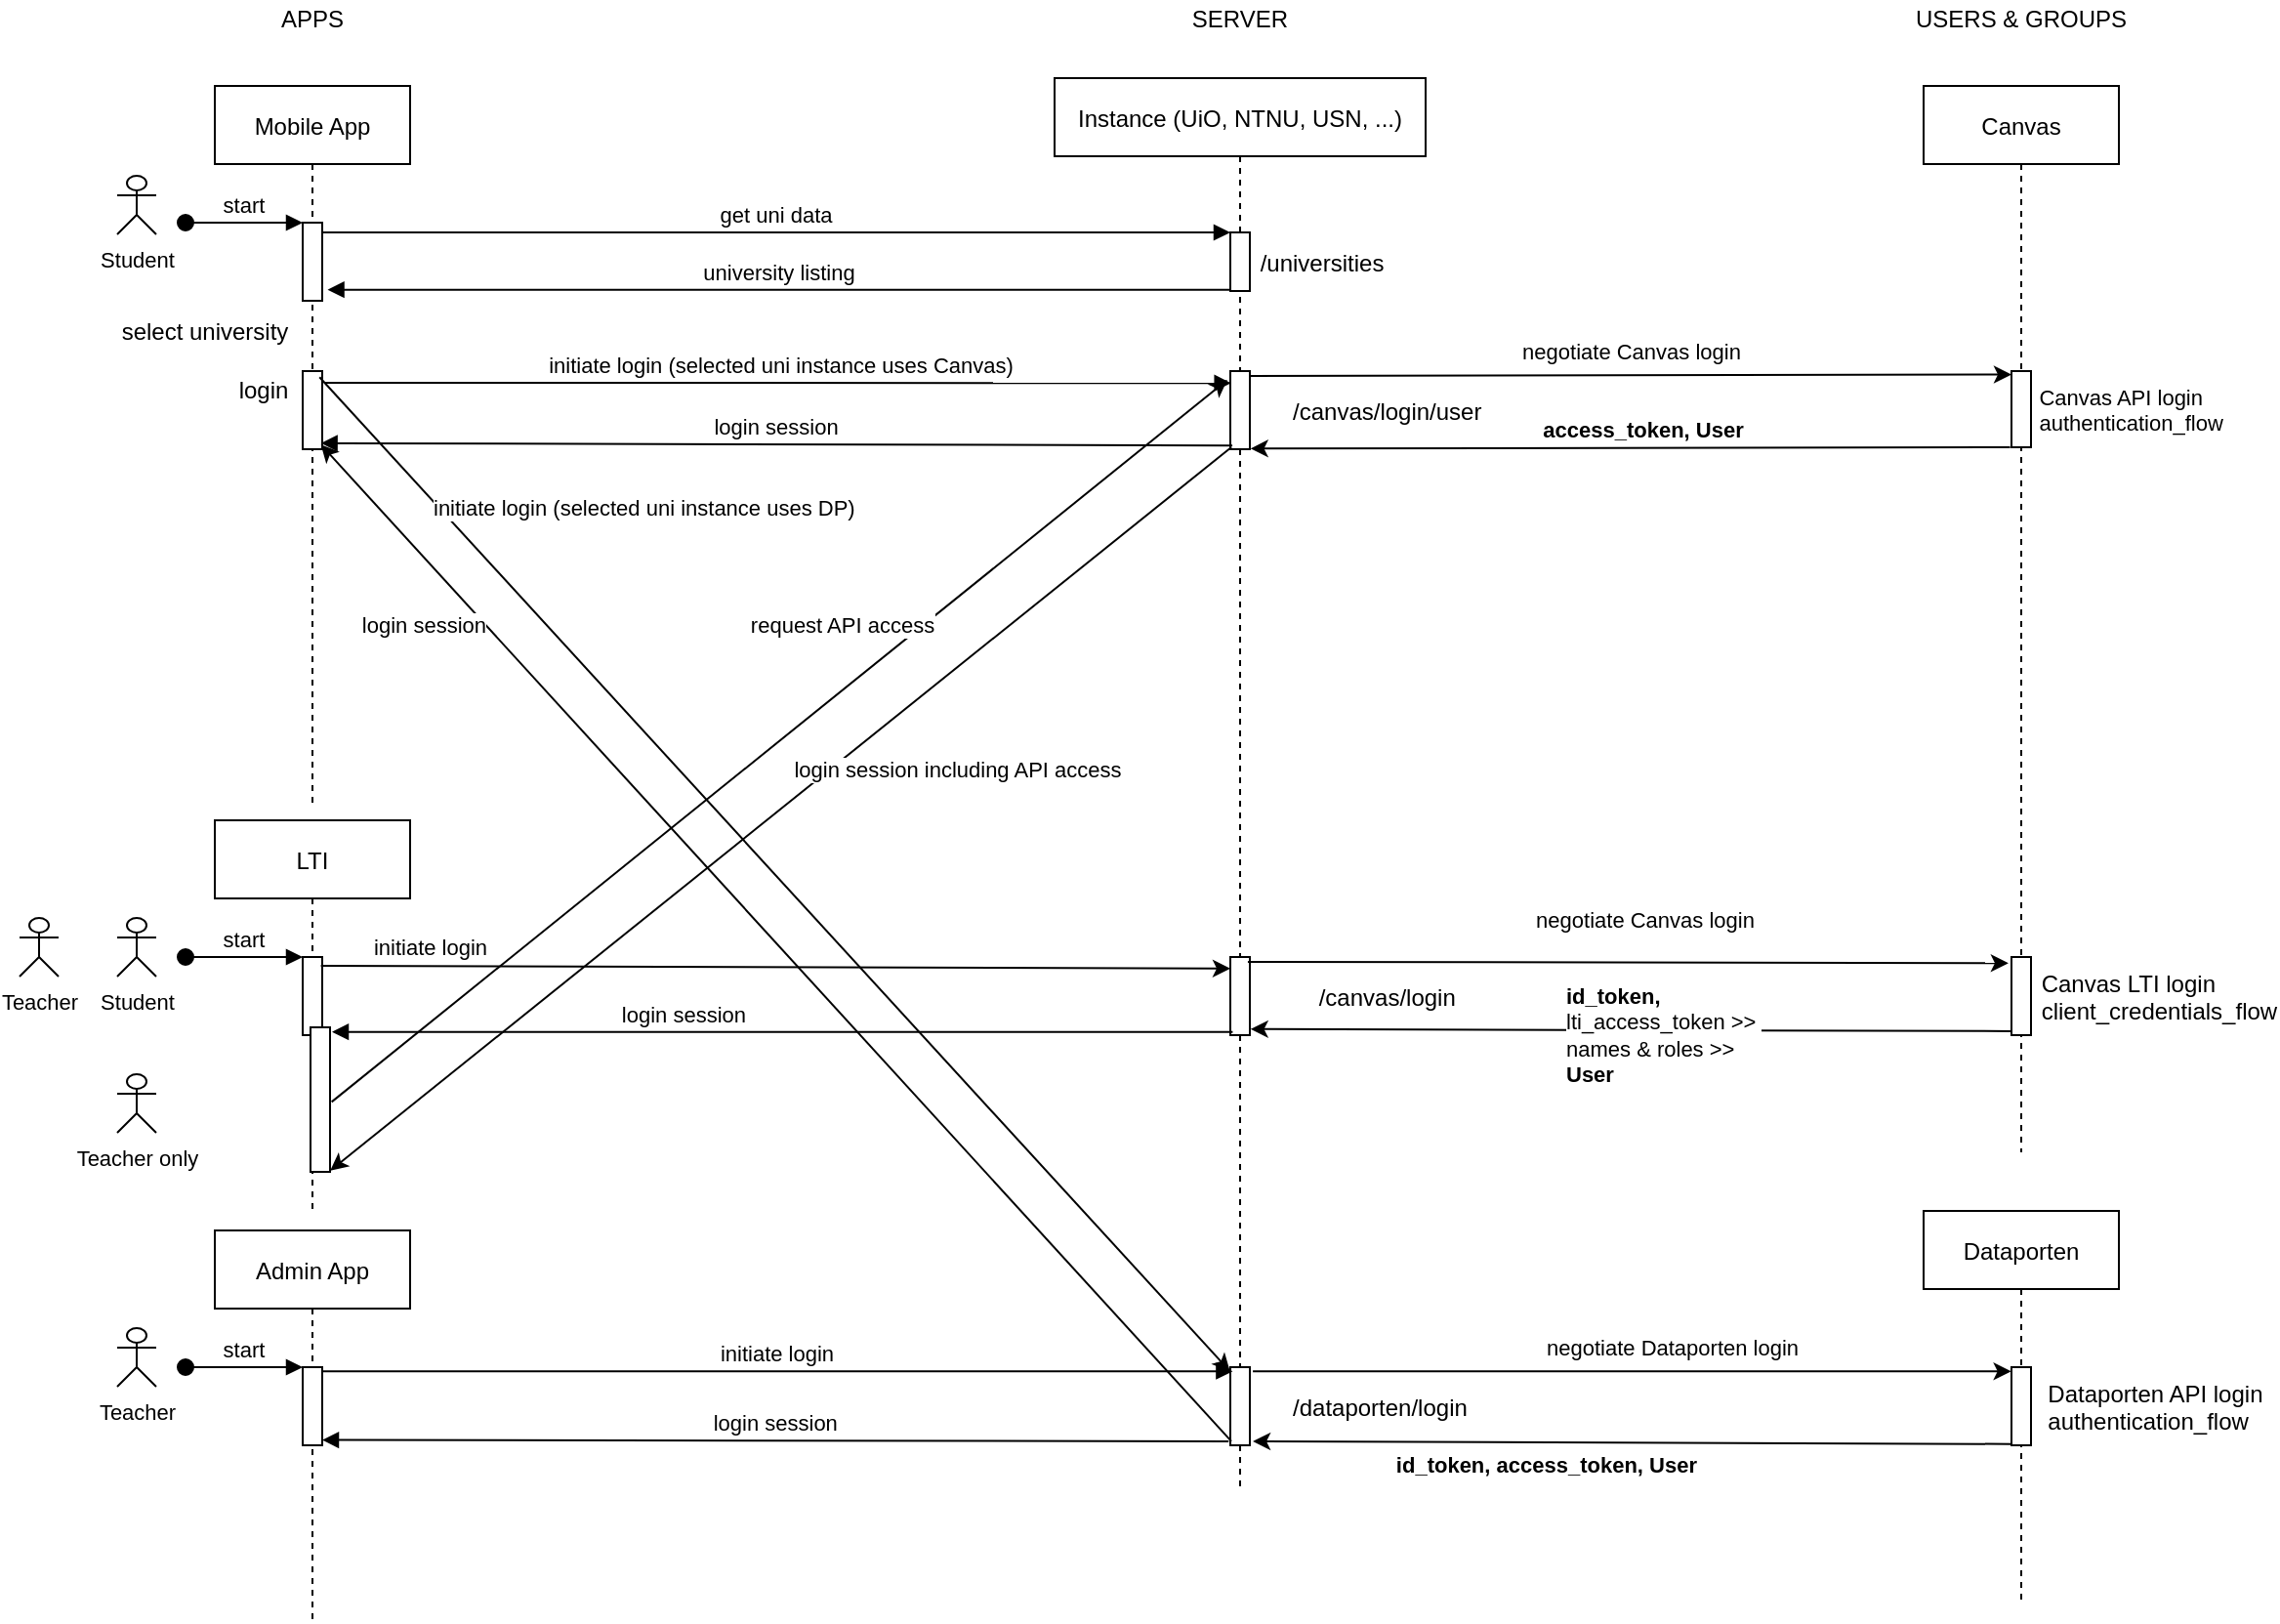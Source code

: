 <mxfile version="14.5.1" type="device"><diagram id="kgpKYQtTHZ0yAKxKKP6v" name="Page-1"><mxGraphModel dx="1425" dy="841" grid="1" gridSize="10" guides="1" tooltips="1" connect="1" arrows="1" fold="1" page="1" pageScale="1" pageWidth="2336" pageHeight="1654" math="0" shadow="0"><root><mxCell id="0"/><mxCell id="1" parent="0"/><mxCell id="3nuBFxr9cyL0pnOWT2aG-1" value="Mobile App" style="shape=umlLifeline;perimeter=lifelinePerimeter;container=1;collapsible=0;recursiveResize=0;rounded=0;shadow=0;strokeWidth=1;" parent="1" vertex="1"><mxGeometry x="120" y="54" width="100" height="370" as="geometry"/></mxCell><mxCell id="3nuBFxr9cyL0pnOWT2aG-2" value="" style="points=[];perimeter=orthogonalPerimeter;rounded=0;shadow=0;strokeWidth=1;" parent="3nuBFxr9cyL0pnOWT2aG-1" vertex="1"><mxGeometry x="45" y="70" width="10" height="40" as="geometry"/></mxCell><mxCell id="3nuBFxr9cyL0pnOWT2aG-3" value="start" style="verticalAlign=bottom;startArrow=oval;endArrow=block;startSize=8;shadow=0;strokeWidth=1;" parent="3nuBFxr9cyL0pnOWT2aG-1" target="3nuBFxr9cyL0pnOWT2aG-2" edge="1"><mxGeometry relative="1" as="geometry"><mxPoint x="-15" y="70" as="sourcePoint"/></mxGeometry></mxCell><mxCell id="M-drGQzFIw5N4Onpqm9_-17" value="" style="points=[];perimeter=orthogonalPerimeter;rounded=0;shadow=0;strokeWidth=1;" parent="3nuBFxr9cyL0pnOWT2aG-1" vertex="1"><mxGeometry x="45" y="146" width="10" height="40" as="geometry"/></mxCell><mxCell id="3nuBFxr9cyL0pnOWT2aG-5" value="Canvas" style="shape=umlLifeline;perimeter=lifelinePerimeter;container=1;collapsible=0;recursiveResize=0;rounded=0;shadow=0;strokeWidth=1;" parent="1" vertex="1"><mxGeometry x="995" y="54" width="100" height="546" as="geometry"/></mxCell><mxCell id="M-drGQzFIw5N4Onpqm9_-30" value="    Canvas API login&#10;    authentication_flow" style="points=[];perimeter=orthogonalPerimeter;rounded=0;shadow=0;strokeWidth=1;align=left;fontSize=11;" parent="3nuBFxr9cyL0pnOWT2aG-5" vertex="1"><mxGeometry x="45" y="146" width="10" height="39" as="geometry"/></mxCell><mxCell id="M-drGQzFIw5N4Onpqm9_-38" value="    Canvas LTI login&#10;    client_credentials_flow" style="points=[];perimeter=orthogonalPerimeter;rounded=0;shadow=0;strokeWidth=1;align=left;" parent="3nuBFxr9cyL0pnOWT2aG-5" vertex="1"><mxGeometry x="45" y="446" width="10" height="40" as="geometry"/></mxCell><mxCell id="3nuBFxr9cyL0pnOWT2aG-8" value="get uni data" style="verticalAlign=bottom;endArrow=block;entryX=0;entryY=0;shadow=0;strokeWidth=1;" parent="1" source="3nuBFxr9cyL0pnOWT2aG-2" target="3nuBFxr9cyL0pnOWT2aG-6" edge="1"><mxGeometry relative="1" as="geometry"><mxPoint x="275" y="134" as="sourcePoint"/></mxGeometry></mxCell><mxCell id="3nuBFxr9cyL0pnOWT2aG-9" value="university listing" style="verticalAlign=bottom;endArrow=block;shadow=0;strokeWidth=1;entryX=1.276;entryY=0.858;entryDx=0;entryDy=0;entryPerimeter=0;" parent="1" source="3nuBFxr9cyL0pnOWT2aG-6" target="3nuBFxr9cyL0pnOWT2aG-2" edge="1"><mxGeometry relative="1" as="geometry"><mxPoint x="240" y="174" as="sourcePoint"/><mxPoint x="180" y="174" as="targetPoint"/></mxGeometry></mxCell><mxCell id="M-drGQzFIw5N4Onpqm9_-1" value="Instance (UiO, NTNU, USN, ...)" style="shape=umlLifeline;perimeter=lifelinePerimeter;container=1;collapsible=0;recursiveResize=0;rounded=0;shadow=0;strokeWidth=1;" parent="1" vertex="1"><mxGeometry x="550" y="50" width="190" height="724" as="geometry"/></mxCell><mxCell id="3nuBFxr9cyL0pnOWT2aG-6" value="    /universities" style="points=[];perimeter=orthogonalPerimeter;rounded=0;shadow=0;strokeWidth=1;align=left;" parent="M-drGQzFIw5N4Onpqm9_-1" vertex="1"><mxGeometry x="90" y="79" width="10" height="30" as="geometry"/></mxCell><mxCell id="M-drGQzFIw5N4Onpqm9_-22" value="         /canvas/login/user" style="points=[];perimeter=orthogonalPerimeter;rounded=0;shadow=0;strokeWidth=1;align=left;" parent="M-drGQzFIw5N4Onpqm9_-1" vertex="1"><mxGeometry x="90" y="150" width="10" height="40" as="geometry"/></mxCell><mxCell id="M-drGQzFIw5N4Onpqm9_-35" value="             /canvas/login" style="points=[];perimeter=orthogonalPerimeter;rounded=0;shadow=0;strokeWidth=1;align=left;" parent="M-drGQzFIw5N4Onpqm9_-1" vertex="1"><mxGeometry x="90" y="450" width="10" height="40" as="geometry"/></mxCell><mxCell id="M-drGQzFIw5N4Onpqm9_-46" value="         /dataporten/login" style="points=[];perimeter=orthogonalPerimeter;rounded=0;shadow=0;strokeWidth=1;align=left;" parent="M-drGQzFIw5N4Onpqm9_-1" vertex="1"><mxGeometry x="90" y="660" width="10" height="40" as="geometry"/></mxCell><mxCell id="M-drGQzFIw5N4Onpqm9_-3" value="select university" style="text;html=1;strokeColor=none;fillColor=none;align=center;verticalAlign=middle;whiteSpace=wrap;rounded=0;" parent="1" vertex="1"><mxGeometry x="70" y="170" width="90" height="20" as="geometry"/></mxCell><mxCell id="M-drGQzFIw5N4Onpqm9_-4" value="login" style="text;html=1;strokeColor=none;fillColor=none;align=center;verticalAlign=middle;whiteSpace=wrap;rounded=0;" parent="1" vertex="1"><mxGeometry x="130" y="200" width="30" height="20" as="geometry"/></mxCell><mxCell id="M-drGQzFIw5N4Onpqm9_-5" value="Admin App" style="shape=umlLifeline;perimeter=lifelinePerimeter;container=1;collapsible=0;recursiveResize=0;rounded=0;shadow=0;strokeWidth=1;" parent="1" vertex="1"><mxGeometry x="120" y="640" width="100" height="200" as="geometry"/></mxCell><mxCell id="M-drGQzFIw5N4Onpqm9_-7" value="start" style="verticalAlign=bottom;startArrow=oval;endArrow=block;startSize=8;shadow=0;strokeWidth=1;" parent="M-drGQzFIw5N4Onpqm9_-5" edge="1"><mxGeometry relative="1" as="geometry"><mxPoint x="-15" y="70" as="sourcePoint"/><mxPoint x="45" y="70" as="targetPoint"/></mxGeometry></mxCell><mxCell id="M-drGQzFIw5N4Onpqm9_-44" value="" style="points=[];perimeter=orthogonalPerimeter;rounded=0;shadow=0;strokeWidth=1;" parent="M-drGQzFIw5N4Onpqm9_-5" vertex="1"><mxGeometry x="45" y="70" width="10" height="40" as="geometry"/></mxCell><mxCell id="M-drGQzFIw5N4Onpqm9_-9" value="APPS" style="text;html=1;strokeColor=none;fillColor=none;align=center;verticalAlign=middle;whiteSpace=wrap;rounded=0;" parent="1" vertex="1"><mxGeometry x="150" y="10" width="40" height="20" as="geometry"/></mxCell><mxCell id="M-drGQzFIw5N4Onpqm9_-10" value="USERS &amp;amp; GROUPS" style="text;html=1;strokeColor=none;fillColor=none;align=center;verticalAlign=middle;whiteSpace=wrap;rounded=0;" parent="1" vertex="1"><mxGeometry x="980" y="10" width="130" height="20" as="geometry"/></mxCell><mxCell id="M-drGQzFIw5N4Onpqm9_-11" value="SERVER" style="text;html=1;strokeColor=none;fillColor=none;align=center;verticalAlign=middle;whiteSpace=wrap;rounded=0;" parent="1" vertex="1"><mxGeometry x="615" y="10" width="60" height="20" as="geometry"/></mxCell><mxCell id="M-drGQzFIw5N4Onpqm9_-12" value="LTI" style="shape=umlLifeline;perimeter=lifelinePerimeter;container=1;collapsible=0;recursiveResize=0;rounded=0;shadow=0;strokeWidth=1;" parent="1" vertex="1"><mxGeometry x="120" y="430" width="100" height="200" as="geometry"/></mxCell><mxCell id="M-drGQzFIw5N4Onpqm9_-13" value="" style="points=[];perimeter=orthogonalPerimeter;rounded=0;shadow=0;strokeWidth=1;" parent="M-drGQzFIw5N4Onpqm9_-12" vertex="1"><mxGeometry x="45" y="70" width="10" height="40" as="geometry"/></mxCell><mxCell id="M-drGQzFIw5N4Onpqm9_-14" value="start" style="verticalAlign=bottom;startArrow=oval;endArrow=block;startSize=8;shadow=0;strokeWidth=1;" parent="M-drGQzFIw5N4Onpqm9_-12" target="M-drGQzFIw5N4Onpqm9_-13" edge="1"><mxGeometry relative="1" as="geometry"><mxPoint x="-15" y="70" as="sourcePoint"/></mxGeometry></mxCell><mxCell id="2yfYgAMBDaZCWFnZeNOK-8" value="" style="points=[];perimeter=orthogonalPerimeter;rounded=0;shadow=0;strokeWidth=1;" parent="M-drGQzFIw5N4Onpqm9_-12" vertex="1"><mxGeometry x="49" y="106" width="10" height="74" as="geometry"/></mxCell><mxCell id="M-drGQzFIw5N4Onpqm9_-18" value="initiate login (selected uni instance uses Canvas)" style="verticalAlign=bottom;endArrow=block;shadow=0;strokeWidth=1;entryX=0.034;entryY=0.153;entryDx=0;entryDy=0;entryPerimeter=0;" parent="1" target="M-drGQzFIw5N4Onpqm9_-22" edge="1"><mxGeometry x="0.008" relative="1" as="geometry"><mxPoint x="176" y="206" as="sourcePoint"/><mxPoint x="520" y="209" as="targetPoint"/><mxPoint as="offset"/></mxGeometry></mxCell><mxCell id="M-drGQzFIw5N4Onpqm9_-19" value="login session" style="verticalAlign=bottom;endArrow=block;shadow=0;strokeWidth=1;entryX=0.931;entryY=0.923;entryDx=0;entryDy=0;entryPerimeter=0;exitX=0.103;exitY=0.952;exitDx=0;exitDy=0;exitPerimeter=0;" parent="1" source="M-drGQzFIw5N4Onpqm9_-22" target="M-drGQzFIw5N4Onpqm9_-17" edge="1"><mxGeometry relative="1" as="geometry"><mxPoint x="490" y="237" as="sourcePoint"/><mxPoint x="185" y="174" as="targetPoint"/></mxGeometry></mxCell><mxCell id="M-drGQzFIw5N4Onpqm9_-20" value="Dataporten" style="shape=umlLifeline;perimeter=lifelinePerimeter;container=1;collapsible=0;recursiveResize=0;rounded=0;shadow=0;strokeWidth=1;" parent="1" vertex="1"><mxGeometry x="995" y="630" width="100" height="200" as="geometry"/></mxCell><mxCell id="M-drGQzFIw5N4Onpqm9_-21" value="     Dataporten API login&#10;     authentication_flow" style="points=[];perimeter=orthogonalPerimeter;rounded=0;shadow=0;strokeWidth=1;align=left;" parent="M-drGQzFIw5N4Onpqm9_-20" vertex="1"><mxGeometry x="45" y="80" width="10" height="40" as="geometry"/></mxCell><mxCell id="M-drGQzFIw5N4Onpqm9_-26" value="" style="endArrow=classic;html=1;exitX=0.862;exitY=0.078;exitDx=0;exitDy=0;exitPerimeter=0;entryX=-0.017;entryY=0.053;entryDx=0;entryDy=0;entryPerimeter=0;" parent="1" source="M-drGQzFIw5N4Onpqm9_-17" target="M-drGQzFIw5N4Onpqm9_-46" edge="1"><mxGeometry width="50" height="50" relative="1" as="geometry"><mxPoint x="315" y="470" as="sourcePoint"/><mxPoint x="365" y="420" as="targetPoint"/></mxGeometry></mxCell><mxCell id="M-drGQzFIw5N4Onpqm9_-27" value="&lt;span style=&quot;text-align: center&quot;&gt;initiate login (selected uni instance uses DP)&lt;/span&gt;" style="edgeLabel;html=1;align=left;verticalAlign=middle;resizable=0;points=[];" parent="M-drGQzFIw5N4Onpqm9_-26" vertex="1" connectable="0"><mxGeometry x="0.037" y="1" relative="1" as="geometry"><mxPoint x="-186.12" y="-196.39" as="offset"/></mxGeometry></mxCell><mxCell id="M-drGQzFIw5N4Onpqm9_-28" value="" style="endArrow=classic;html=1;entryX=0.931;entryY=0.941;entryDx=0;entryDy=0;entryPerimeter=0;exitX=0.052;exitY=0.949;exitDx=0;exitDy=0;exitPerimeter=0;" parent="1" source="M-drGQzFIw5N4Onpqm9_-46" target="M-drGQzFIw5N4Onpqm9_-17" edge="1"><mxGeometry width="50" height="50" relative="1" as="geometry"><mxPoint x="315" y="470" as="sourcePoint"/><mxPoint x="365" y="420" as="targetPoint"/></mxGeometry></mxCell><mxCell id="M-drGQzFIw5N4Onpqm9_-34" value="&lt;div&gt;login session&lt;/div&gt;" style="edgeLabel;html=1;align=right;verticalAlign=middle;resizable=0;points=[];" parent="M-drGQzFIw5N4Onpqm9_-28" vertex="1" connectable="0"><mxGeometry x="-0.009" relative="1" as="geometry"><mxPoint x="-149.8" y="-165.41" as="offset"/></mxGeometry></mxCell><mxCell id="M-drGQzFIw5N4Onpqm9_-31" value="negotiate Canvas login" style="endArrow=classic;html=1;entryX=0;entryY=0.045;entryDx=0;entryDy=0;entryPerimeter=0;exitX=1.034;exitY=0.061;exitDx=0;exitDy=0;exitPerimeter=0;" parent="1" source="M-drGQzFIw5N4Onpqm9_-22" target="M-drGQzFIw5N4Onpqm9_-30" edge="1"><mxGeometry x="-0.001" y="12" width="50" height="50" relative="1" as="geometry"><mxPoint x="515" y="450" as="sourcePoint"/><mxPoint x="565" y="400" as="targetPoint"/><mxPoint as="offset"/></mxGeometry></mxCell><mxCell id="M-drGQzFIw5N4Onpqm9_-32" value="" style="endArrow=classic;html=1;entryX=1.034;entryY=0.992;entryDx=0;entryDy=0;entryPerimeter=0;exitX=-0.069;exitY=1;exitDx=0;exitDy=0;exitPerimeter=0;" parent="1" source="M-drGQzFIw5N4Onpqm9_-30" target="M-drGQzFIw5N4Onpqm9_-22" edge="1"><mxGeometry width="50" height="50" relative="1" as="geometry"><mxPoint x="515" y="450" as="sourcePoint"/><mxPoint x="565" y="400" as="targetPoint"/></mxGeometry></mxCell><mxCell id="M-drGQzFIw5N4Onpqm9_-33" value="&lt;b&gt;access_token, User&lt;/b&gt;" style="edgeLabel;html=1;align=center;verticalAlign=middle;resizable=0;points=[];" parent="M-drGQzFIw5N4Onpqm9_-32" vertex="1" connectable="0"><mxGeometry x="-0.028" y="-1" relative="1" as="geometry"><mxPoint y="-8.33" as="offset"/></mxGeometry></mxCell><mxCell id="M-drGQzFIw5N4Onpqm9_-36" value="" style="endArrow=classic;html=1;exitX=0.931;exitY=0.113;exitDx=0;exitDy=0;exitPerimeter=0;entryX=0;entryY=0.147;entryDx=0;entryDy=0;entryPerimeter=0;" parent="1" source="M-drGQzFIw5N4Onpqm9_-13" target="M-drGQzFIw5N4Onpqm9_-35" edge="1"><mxGeometry width="50" height="50" relative="1" as="geometry"><mxPoint x="750" y="460" as="sourcePoint"/><mxPoint x="800" y="410" as="targetPoint"/></mxGeometry></mxCell><mxCell id="M-drGQzFIw5N4Onpqm9_-37" value="initiate login" style="edgeLabel;html=1;align=center;verticalAlign=middle;resizable=0;points=[];rotation=0;" parent="M-drGQzFIw5N4Onpqm9_-36" vertex="1" connectable="0"><mxGeometry y="1" relative="1" as="geometry"><mxPoint x="-177.42" y="-9.2" as="offset"/></mxGeometry></mxCell><mxCell id="M-drGQzFIw5N4Onpqm9_-39" value="" style="endArrow=classic;html=1;exitX=0.897;exitY=0.061;exitDx=0;exitDy=0;exitPerimeter=0;entryX=-0.155;entryY=0.078;entryDx=0;entryDy=0;entryPerimeter=0;" parent="1" source="M-drGQzFIw5N4Onpqm9_-35" target="M-drGQzFIw5N4Onpqm9_-38" edge="1"><mxGeometry width="50" height="50" relative="1" as="geometry"><mxPoint x="475" y="460" as="sourcePoint"/><mxPoint x="525" y="410" as="targetPoint"/></mxGeometry></mxCell><mxCell id="M-drGQzFIw5N4Onpqm9_-40" value="negotiate Canvas login" style="edgeLabel;html=1;align=center;verticalAlign=middle;resizable=0;points=[];" parent="M-drGQzFIw5N4Onpqm9_-39" vertex="1" connectable="0"><mxGeometry x="0.04" y="2" relative="1" as="geometry"><mxPoint y="-20.28" as="offset"/></mxGeometry></mxCell><mxCell id="M-drGQzFIw5N4Onpqm9_-41" value="" style="endArrow=classic;html=1;entryX=1.034;entryY=0.923;entryDx=0;entryDy=0;entryPerimeter=0;exitX=0;exitY=0.949;exitDx=0;exitDy=0;exitPerimeter=0;" parent="1" source="M-drGQzFIw5N4Onpqm9_-38" target="M-drGQzFIw5N4Onpqm9_-35" edge="1"><mxGeometry width="50" height="50" relative="1" as="geometry"><mxPoint x="475" y="460" as="sourcePoint"/><mxPoint x="525" y="410" as="targetPoint"/></mxGeometry></mxCell><mxCell id="M-drGQzFIw5N4Onpqm9_-42" value="&lt;b&gt;id_token, &lt;br&gt;&lt;/b&gt;lti_access_token &amp;gt;&amp;gt;&lt;b&gt;&amp;nbsp;&lt;br&gt;&lt;/b&gt;names &amp;amp; roles &amp;gt;&amp;gt; &lt;br&gt;&lt;div&gt;&lt;b&gt;User&lt;/b&gt;&lt;/div&gt;" style="edgeLabel;html=1;align=left;verticalAlign=middle;resizable=0;points=[];" parent="M-drGQzFIw5N4Onpqm9_-41" vertex="1" connectable="0"><mxGeometry x="-0.19" y="1" relative="1" as="geometry"><mxPoint x="-72.07" y="1.46" as="offset"/></mxGeometry></mxCell><mxCell id="M-drGQzFIw5N4Onpqm9_-45" value="initiate login" style="verticalAlign=bottom;endArrow=block;shadow=0;strokeWidth=1;exitX=1;exitY=0.053;exitDx=0;exitDy=0;exitPerimeter=0;entryX=0.121;entryY=0.053;entryDx=0;entryDy=0;entryPerimeter=0;" parent="1" source="M-drGQzFIw5N4Onpqm9_-44" target="M-drGQzFIw5N4Onpqm9_-46" edge="1"><mxGeometry relative="1" as="geometry"><mxPoint x="185.69" y="713.24" as="sourcePoint"/><mxPoint x="620" y="710" as="targetPoint"/></mxGeometry></mxCell><mxCell id="M-drGQzFIw5N4Onpqm9_-47" value="login session" style="verticalAlign=bottom;endArrow=block;shadow=0;strokeWidth=1;entryX=1;entryY=0.932;entryDx=0;entryDy=0;entryPerimeter=0;exitX=-0.086;exitY=0.949;exitDx=0;exitDy=0;exitPerimeter=0;" parent="1" source="M-drGQzFIw5N4Onpqm9_-46" target="M-drGQzFIw5N4Onpqm9_-44" edge="1"><mxGeometry relative="1" as="geometry"><mxPoint x="656.72" y="751.16" as="sourcePoint"/><mxPoint x="190.0" y="750" as="targetPoint"/></mxGeometry></mxCell><mxCell id="M-drGQzFIw5N4Onpqm9_-48" value="" style="endArrow=classic;html=1;entryX=1.155;entryY=0.949;entryDx=0;entryDy=0;entryPerimeter=0;exitX=-0.017;exitY=0.984;exitDx=0;exitDy=0;exitPerimeter=0;" parent="1" source="M-drGQzFIw5N4Onpqm9_-21" target="M-drGQzFIw5N4Onpqm9_-46" edge="1"><mxGeometry width="50" height="50" relative="1" as="geometry"><mxPoint x="1049.66" y="758.2" as="sourcePoint"/><mxPoint x="660.34" y="249.68" as="targetPoint"/></mxGeometry></mxCell><mxCell id="M-drGQzFIw5N4Onpqm9_-49" value="&lt;div&gt;&lt;b&gt;id_token, access_token, User&lt;/b&gt;&lt;/div&gt;" style="edgeLabel;html=1;align=right;verticalAlign=middle;resizable=0;points=[];" parent="M-drGQzFIw5N4Onpqm9_-48" vertex="1" connectable="0"><mxGeometry x="-0.009" relative="1" as="geometry"><mxPoint x="32.58" y="11.33" as="offset"/></mxGeometry></mxCell><mxCell id="M-drGQzFIw5N4Onpqm9_-50" value="" style="endArrow=classic;html=1;exitX=1.155;exitY=0.053;exitDx=0;exitDy=0;exitPerimeter=0;entryX=-0.017;entryY=0.053;entryDx=0;entryDy=0;entryPerimeter=0;" parent="1" source="M-drGQzFIw5N4Onpqm9_-46" target="M-drGQzFIw5N4Onpqm9_-21" edge="1"><mxGeometry width="50" height="50" relative="1" as="geometry"><mxPoint x="660.34" y="213.12" as="sourcePoint"/><mxPoint x="1048.28" y="721.0" as="targetPoint"/></mxGeometry></mxCell><mxCell id="M-drGQzFIw5N4Onpqm9_-51" value="negotiate Dataporten login" style="edgeLabel;html=1;align=left;verticalAlign=middle;resizable=0;points=[];" parent="M-drGQzFIw5N4Onpqm9_-50" vertex="1" connectable="0"><mxGeometry x="0.037" y="1" relative="1" as="geometry"><mxPoint x="-52.93" y="-11.12" as="offset"/></mxGeometry></mxCell><mxCell id="2yfYgAMBDaZCWFnZeNOK-1" value="Student" style="shape=umlActor;verticalLabelPosition=bottom;verticalAlign=top;html=1;outlineConnect=0;fontSize=11;align=center;" parent="1" vertex="1"><mxGeometry x="70" y="100" width="20" height="30" as="geometry"/></mxCell><mxCell id="2yfYgAMBDaZCWFnZeNOK-5" value="Student" style="shape=umlActor;verticalLabelPosition=bottom;verticalAlign=top;html=1;outlineConnect=0;fontSize=11;align=center;" parent="1" vertex="1"><mxGeometry x="70" y="480" width="20" height="30" as="geometry"/></mxCell><mxCell id="2yfYgAMBDaZCWFnZeNOK-6" value="Teacher" style="shape=umlActor;verticalLabelPosition=bottom;verticalAlign=top;html=1;outlineConnect=0;fontSize=11;align=center;" parent="1" vertex="1"><mxGeometry x="20" y="480" width="20" height="30" as="geometry"/></mxCell><mxCell id="2yfYgAMBDaZCWFnZeNOK-7" value="login session" style="verticalAlign=bottom;endArrow=block;shadow=0;strokeWidth=1;entryX=1.5;entryY=0.958;entryDx=0;entryDy=0;entryPerimeter=0;exitX=0.121;exitY=0.958;exitDx=0;exitDy=0;exitPerimeter=0;" parent="1" source="M-drGQzFIw5N4Onpqm9_-35" target="M-drGQzFIw5N4Onpqm9_-13" edge="1"><mxGeometry x="0.219" relative="1" as="geometry"><mxPoint x="651.03" y="248.08" as="sourcePoint"/><mxPoint x="184.31" y="246.92" as="targetPoint"/><mxPoint as="offset"/></mxGeometry></mxCell><mxCell id="2yfYgAMBDaZCWFnZeNOK-9" value="Teacher only" style="shape=umlActor;verticalLabelPosition=bottom;verticalAlign=top;html=1;outlineConnect=0;fontSize=11;align=center;" parent="1" vertex="1"><mxGeometry x="70" y="560" width="20" height="30" as="geometry"/></mxCell><mxCell id="2yfYgAMBDaZCWFnZeNOK-10" value="" style="endArrow=classic;html=1;fontSize=11;exitX=1.083;exitY=0.516;exitDx=0;exitDy=0;exitPerimeter=0;entryX=-0.155;entryY=0.113;entryDx=0;entryDy=0;entryPerimeter=0;" parent="1" source="2yfYgAMBDaZCWFnZeNOK-8" target="M-drGQzFIw5N4Onpqm9_-22" edge="1"><mxGeometry width="50" height="50" relative="1" as="geometry"><mxPoint x="680" y="460" as="sourcePoint"/><mxPoint x="730" y="410" as="targetPoint"/></mxGeometry></mxCell><mxCell id="2yfYgAMBDaZCWFnZeNOK-13" value="request API access" style="edgeLabel;html=1;align=center;verticalAlign=middle;resizable=0;points=[];fontSize=11;" parent="2yfYgAMBDaZCWFnZeNOK-10" vertex="1" connectable="0"><mxGeometry x="0.142" y="1" relative="1" as="geometry"><mxPoint y="-32.2" as="offset"/></mxGeometry></mxCell><mxCell id="2yfYgAMBDaZCWFnZeNOK-11" value="" style="endArrow=classic;html=1;fontSize=11;exitX=0.052;exitY=0.975;exitDx=0;exitDy=0;exitPerimeter=0;entryX=1.014;entryY=0.991;entryDx=0;entryDy=0;entryPerimeter=0;" parent="1" source="M-drGQzFIw5N4Onpqm9_-22" target="2yfYgAMBDaZCWFnZeNOK-8" edge="1"><mxGeometry width="50" height="50" relative="1" as="geometry"><mxPoint x="680" y="460" as="sourcePoint"/><mxPoint x="730" y="410" as="targetPoint"/></mxGeometry></mxCell><mxCell id="2yfYgAMBDaZCWFnZeNOK-12" value="login session including API access" style="edgeLabel;html=1;align=center;verticalAlign=middle;resizable=0;points=[];fontSize=11;" parent="2yfYgAMBDaZCWFnZeNOK-11" vertex="1" connectable="0"><mxGeometry x="-0.109" relative="1" as="geometry"><mxPoint x="64.93" as="offset"/></mxGeometry></mxCell><mxCell id="2yfYgAMBDaZCWFnZeNOK-14" value="Teacher" style="shape=umlActor;verticalLabelPosition=bottom;verticalAlign=top;html=1;outlineConnect=0;fontSize=11;align=center;" parent="1" vertex="1"><mxGeometry x="70" y="690" width="20" height="30" as="geometry"/></mxCell></root></mxGraphModel></diagram></mxfile>